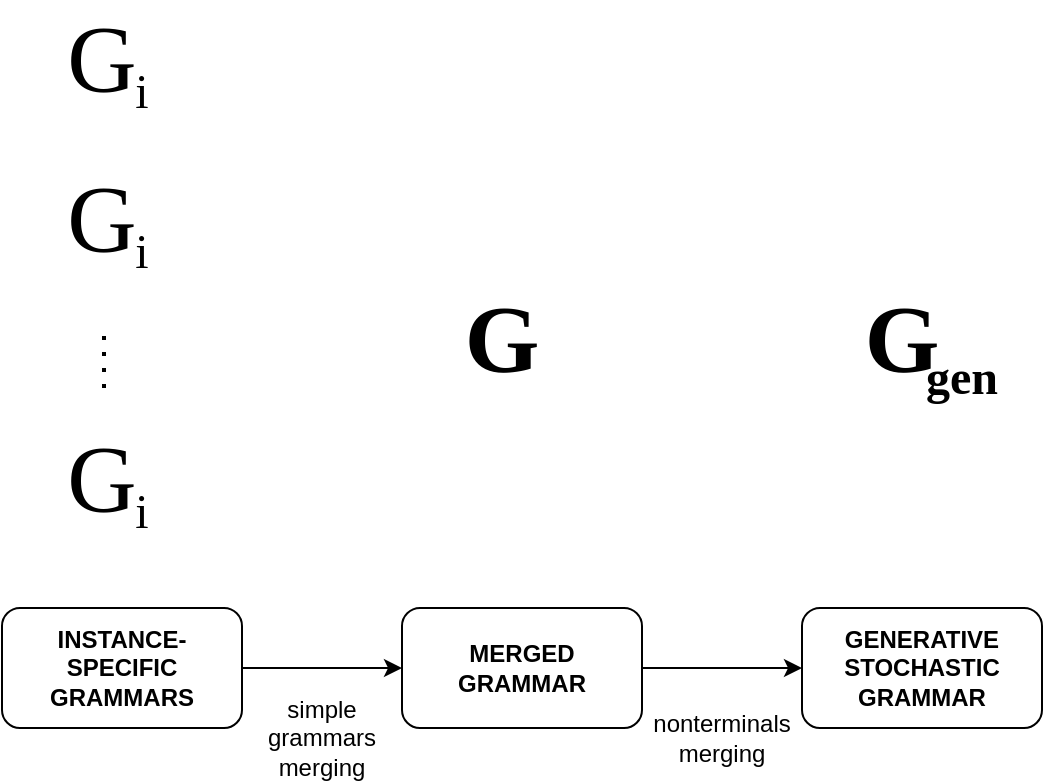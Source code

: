 <mxfile version="24.7.16">
  <diagram name="Strona-1" id="a1OaKGTlGuZEPxhQifRA">
    <mxGraphModel dx="1194" dy="762" grid="1" gridSize="10" guides="1" tooltips="1" connect="1" arrows="1" fold="1" page="1" pageScale="1" pageWidth="827" pageHeight="1169" math="0" shadow="0">
      <root>
        <mxCell id="0" />
        <mxCell id="1" parent="0" />
        <mxCell id="eTOA6T4pMlr5Udd_TaX9-1" value="&lt;font style=&quot;font-size: 48px;&quot; face=&quot;Times New Roman&quot;&gt;G&lt;/font&gt;" style="text;html=1;align=center;verticalAlign=middle;whiteSpace=wrap;rounded=0;" vertex="1" parent="1">
          <mxGeometry x="80" y="200" width="60" height="30" as="geometry" />
        </mxCell>
        <mxCell id="eTOA6T4pMlr5Udd_TaX9-2" value="&lt;font style=&quot;font-size: 24px;&quot; face=&quot;Times New Roman&quot;&gt;i&lt;/font&gt;" style="text;html=1;align=center;verticalAlign=middle;whiteSpace=wrap;rounded=0;" vertex="1" parent="1">
          <mxGeometry x="100" y="216.72" width="60" height="30" as="geometry" />
        </mxCell>
        <mxCell id="eTOA6T4pMlr5Udd_TaX9-3" value="&lt;font style=&quot;font-size: 48px;&quot; face=&quot;Times New Roman&quot;&gt;G&lt;/font&gt;" style="text;html=1;align=center;verticalAlign=middle;whiteSpace=wrap;rounded=0;" vertex="1" parent="1">
          <mxGeometry x="80" y="280" width="60" height="30" as="geometry" />
        </mxCell>
        <mxCell id="eTOA6T4pMlr5Udd_TaX9-4" value="&lt;font style=&quot;font-size: 24px;&quot; face=&quot;Times New Roman&quot;&gt;i&lt;/font&gt;" style="text;html=1;align=center;verticalAlign=middle;whiteSpace=wrap;rounded=0;" vertex="1" parent="1">
          <mxGeometry x="100" y="296.72" width="60" height="30" as="geometry" />
        </mxCell>
        <mxCell id="eTOA6T4pMlr5Udd_TaX9-8" value="" style="endArrow=none;dashed=1;html=1;dashPattern=1 3;strokeWidth=2;rounded=0;" edge="1" parent="1">
          <mxGeometry width="50" height="50" relative="1" as="geometry">
            <mxPoint x="111" y="380" as="sourcePoint" />
            <mxPoint x="111" y="350" as="targetPoint" />
          </mxGeometry>
        </mxCell>
        <mxCell id="eTOA6T4pMlr5Udd_TaX9-10" value="&lt;div&gt;INSTANCE-SPECIFIC&lt;/div&gt;&lt;div&gt;GRAMMARS&lt;br&gt;&lt;/div&gt;" style="rounded=1;whiteSpace=wrap;html=1;fontStyle=1" vertex="1" parent="1">
          <mxGeometry x="60" y="490" width="120" height="60" as="geometry" />
        </mxCell>
        <mxCell id="eTOA6T4pMlr5Udd_TaX9-11" value="&lt;div&gt;MERGED&lt;/div&gt;&lt;div&gt;GRAMMAR&lt;br&gt;&lt;/div&gt;" style="rounded=1;whiteSpace=wrap;html=1;fontStyle=1" vertex="1" parent="1">
          <mxGeometry x="260" y="490" width="120" height="60" as="geometry" />
        </mxCell>
        <mxCell id="eTOA6T4pMlr5Udd_TaX9-12" value="" style="endArrow=classic;html=1;rounded=0;exitX=1;exitY=0.5;exitDx=0;exitDy=0;entryX=0;entryY=0.5;entryDx=0;entryDy=0;" edge="1" parent="1" source="eTOA6T4pMlr5Udd_TaX9-10" target="eTOA6T4pMlr5Udd_TaX9-11">
          <mxGeometry width="50" height="50" relative="1" as="geometry">
            <mxPoint x="410" y="610" as="sourcePoint" />
            <mxPoint x="460" y="560" as="targetPoint" />
          </mxGeometry>
        </mxCell>
        <mxCell id="eTOA6T4pMlr5Udd_TaX9-13" value="simple grammars merging" style="text;html=1;align=center;verticalAlign=middle;whiteSpace=wrap;rounded=0;" vertex="1" parent="1">
          <mxGeometry x="190" y="540" width="60" height="30" as="geometry" />
        </mxCell>
        <mxCell id="eTOA6T4pMlr5Udd_TaX9-14" value="&lt;font style=&quot;font-size: 48px;&quot; face=&quot;Times New Roman&quot;&gt;G&lt;/font&gt;" style="text;html=1;align=center;verticalAlign=middle;whiteSpace=wrap;rounded=0;" vertex="1" parent="1">
          <mxGeometry x="80" y="410" width="60" height="30" as="geometry" />
        </mxCell>
        <mxCell id="eTOA6T4pMlr5Udd_TaX9-15" value="&lt;font style=&quot;font-size: 24px;&quot; face=&quot;Times New Roman&quot;&gt;i&lt;/font&gt;" style="text;html=1;align=center;verticalAlign=middle;whiteSpace=wrap;rounded=0;" vertex="1" parent="1">
          <mxGeometry x="100" y="426.72" width="60" height="30" as="geometry" />
        </mxCell>
        <mxCell id="eTOA6T4pMlr5Udd_TaX9-18" value="&lt;b&gt;&lt;font style=&quot;font-size: 48px;&quot; face=&quot;Times New Roman&quot;&gt;G&lt;/font&gt;&lt;/b&gt;" style="text;html=1;align=center;verticalAlign=middle;whiteSpace=wrap;rounded=0;" vertex="1" parent="1">
          <mxGeometry x="280" y="340" width="60" height="30" as="geometry" />
        </mxCell>
        <mxCell id="eTOA6T4pMlr5Udd_TaX9-20" value="&lt;div&gt;GENERATIVE&lt;br&gt;&lt;/div&gt;&lt;div&gt;STOCHASTIC&lt;/div&gt;&lt;div&gt;GRAMMAR&lt;br&gt;&lt;/div&gt;" style="rounded=1;whiteSpace=wrap;html=1;fontStyle=1" vertex="1" parent="1">
          <mxGeometry x="460" y="490" width="120" height="60" as="geometry" />
        </mxCell>
        <mxCell id="eTOA6T4pMlr5Udd_TaX9-21" value="" style="endArrow=classic;html=1;rounded=0;exitX=1;exitY=0.5;exitDx=0;exitDy=0;entryX=0;entryY=0.5;entryDx=0;entryDy=0;" edge="1" parent="1" target="eTOA6T4pMlr5Udd_TaX9-20">
          <mxGeometry width="50" height="50" relative="1" as="geometry">
            <mxPoint x="380" y="520" as="sourcePoint" />
            <mxPoint x="660" y="560" as="targetPoint" />
          </mxGeometry>
        </mxCell>
        <mxCell id="eTOA6T4pMlr5Udd_TaX9-22" value="&lt;div&gt;nonterminals&lt;/div&gt;&lt;div&gt;merging&lt;br&gt;&lt;/div&gt;" style="text;html=1;align=center;verticalAlign=middle;whiteSpace=wrap;rounded=0;" vertex="1" parent="1">
          <mxGeometry x="390" y="540" width="60" height="30" as="geometry" />
        </mxCell>
        <mxCell id="eTOA6T4pMlr5Udd_TaX9-24" value="&lt;b&gt;&lt;font style=&quot;font-size: 48px;&quot; face=&quot;Times New Roman&quot;&gt;G&lt;/font&gt;&lt;/b&gt;" style="text;html=1;align=center;verticalAlign=middle;whiteSpace=wrap;rounded=0;" vertex="1" parent="1">
          <mxGeometry x="480" y="340" width="60" height="30" as="geometry" />
        </mxCell>
        <mxCell id="eTOA6T4pMlr5Udd_TaX9-25" value="&lt;font style=&quot;font-size: 24px;&quot; face=&quot;Times New Roman&quot;&gt;&lt;b&gt;gen&lt;/b&gt;&lt;/font&gt;" style="text;html=1;align=center;verticalAlign=middle;whiteSpace=wrap;rounded=0;" vertex="1" parent="1">
          <mxGeometry x="510" y="360" width="60" height="30" as="geometry" />
        </mxCell>
      </root>
    </mxGraphModel>
  </diagram>
</mxfile>
